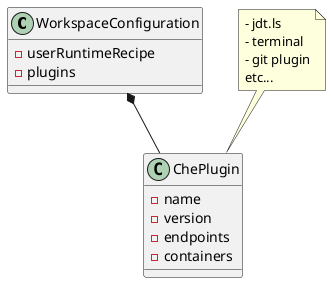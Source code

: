 @startuml

class WorkspaceConfiguration {
  - userRuntimeRecipe
  - plugins
}

class ChePlugin {
  - name
  - version
  - endpoints
  - containers
}

WorkspaceConfiguration *-- ChePlugin

note as pluginnote
 - jdt.ls
 - terminal
 - git plugin
 etc...
end note

pluginnote .. ChePlugin

@enduml